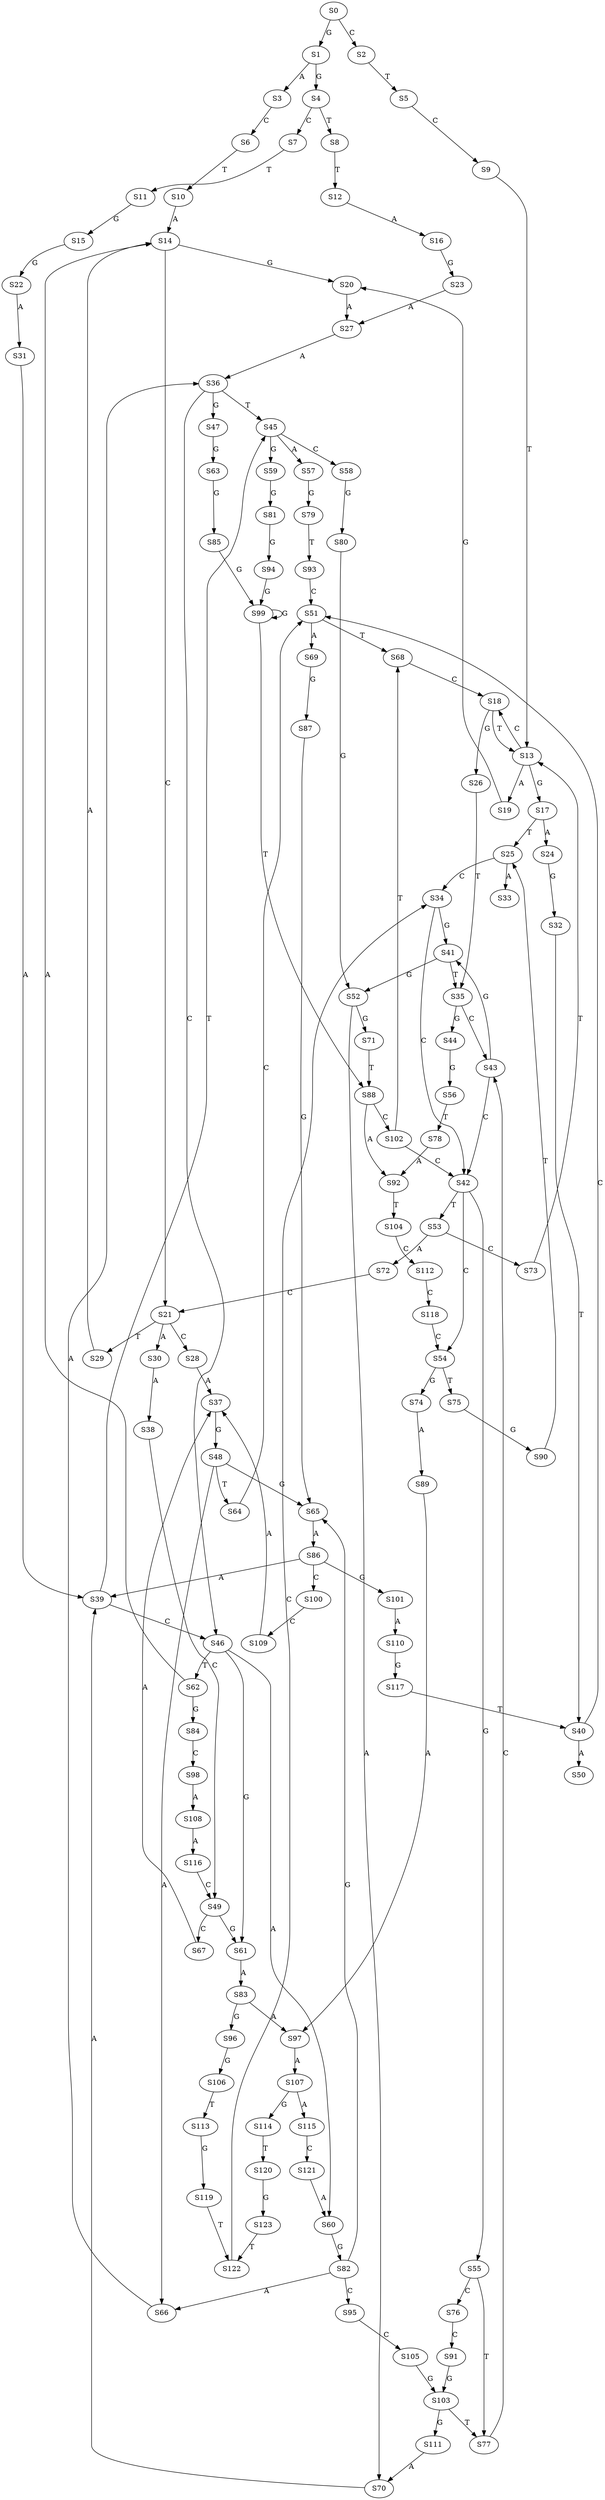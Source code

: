 strict digraph  {
	S0 -> S1 [ label = G ];
	S0 -> S2 [ label = C ];
	S1 -> S3 [ label = A ];
	S1 -> S4 [ label = G ];
	S2 -> S5 [ label = T ];
	S3 -> S6 [ label = C ];
	S4 -> S7 [ label = C ];
	S4 -> S8 [ label = T ];
	S5 -> S9 [ label = C ];
	S6 -> S10 [ label = T ];
	S7 -> S11 [ label = T ];
	S8 -> S12 [ label = T ];
	S9 -> S13 [ label = T ];
	S10 -> S14 [ label = A ];
	S11 -> S15 [ label = G ];
	S12 -> S16 [ label = A ];
	S13 -> S17 [ label = G ];
	S13 -> S18 [ label = C ];
	S13 -> S19 [ label = A ];
	S14 -> S20 [ label = G ];
	S14 -> S21 [ label = C ];
	S15 -> S22 [ label = G ];
	S16 -> S23 [ label = G ];
	S17 -> S24 [ label = A ];
	S17 -> S25 [ label = T ];
	S18 -> S13 [ label = T ];
	S18 -> S26 [ label = G ];
	S19 -> S20 [ label = G ];
	S20 -> S27 [ label = A ];
	S21 -> S28 [ label = C ];
	S21 -> S29 [ label = T ];
	S21 -> S30 [ label = A ];
	S22 -> S31 [ label = A ];
	S23 -> S27 [ label = A ];
	S24 -> S32 [ label = G ];
	S25 -> S33 [ label = A ];
	S25 -> S34 [ label = C ];
	S26 -> S35 [ label = T ];
	S27 -> S36 [ label = A ];
	S28 -> S37 [ label = A ];
	S29 -> S14 [ label = A ];
	S30 -> S38 [ label = A ];
	S31 -> S39 [ label = A ];
	S32 -> S40 [ label = T ];
	S34 -> S41 [ label = G ];
	S34 -> S42 [ label = C ];
	S35 -> S43 [ label = C ];
	S35 -> S44 [ label = G ];
	S36 -> S45 [ label = T ];
	S36 -> S46 [ label = C ];
	S36 -> S47 [ label = G ];
	S37 -> S48 [ label = G ];
	S38 -> S49 [ label = C ];
	S39 -> S45 [ label = T ];
	S39 -> S46 [ label = C ];
	S40 -> S50 [ label = A ];
	S40 -> S51 [ label = C ];
	S41 -> S52 [ label = G ];
	S41 -> S35 [ label = T ];
	S42 -> S53 [ label = T ];
	S42 -> S54 [ label = C ];
	S42 -> S55 [ label = G ];
	S43 -> S41 [ label = G ];
	S43 -> S42 [ label = C ];
	S44 -> S56 [ label = G ];
	S45 -> S57 [ label = A ];
	S45 -> S58 [ label = C ];
	S45 -> S59 [ label = G ];
	S46 -> S60 [ label = A ];
	S46 -> S61 [ label = G ];
	S46 -> S62 [ label = T ];
	S47 -> S63 [ label = G ];
	S48 -> S64 [ label = T ];
	S48 -> S65 [ label = G ];
	S48 -> S66 [ label = A ];
	S49 -> S67 [ label = C ];
	S49 -> S61 [ label = G ];
	S51 -> S68 [ label = T ];
	S51 -> S69 [ label = A ];
	S52 -> S70 [ label = A ];
	S52 -> S71 [ label = G ];
	S53 -> S72 [ label = A ];
	S53 -> S73 [ label = C ];
	S54 -> S74 [ label = G ];
	S54 -> S75 [ label = T ];
	S55 -> S76 [ label = C ];
	S55 -> S77 [ label = T ];
	S56 -> S78 [ label = T ];
	S57 -> S79 [ label = G ];
	S58 -> S80 [ label = G ];
	S59 -> S81 [ label = G ];
	S60 -> S82 [ label = G ];
	S61 -> S83 [ label = A ];
	S62 -> S84 [ label = G ];
	S62 -> S14 [ label = A ];
	S63 -> S85 [ label = G ];
	S64 -> S51 [ label = C ];
	S65 -> S86 [ label = A ];
	S66 -> S36 [ label = A ];
	S67 -> S37 [ label = A ];
	S68 -> S18 [ label = C ];
	S69 -> S87 [ label = G ];
	S70 -> S39 [ label = A ];
	S71 -> S88 [ label = T ];
	S72 -> S21 [ label = C ];
	S73 -> S13 [ label = T ];
	S74 -> S89 [ label = A ];
	S75 -> S90 [ label = G ];
	S76 -> S91 [ label = C ];
	S77 -> S43 [ label = C ];
	S78 -> S92 [ label = A ];
	S79 -> S93 [ label = T ];
	S80 -> S52 [ label = G ];
	S81 -> S94 [ label = G ];
	S82 -> S65 [ label = G ];
	S82 -> S95 [ label = C ];
	S82 -> S66 [ label = A ];
	S83 -> S96 [ label = G ];
	S83 -> S97 [ label = A ];
	S84 -> S98 [ label = C ];
	S85 -> S99 [ label = G ];
	S86 -> S39 [ label = A ];
	S86 -> S100 [ label = C ];
	S86 -> S101 [ label = G ];
	S87 -> S65 [ label = G ];
	S88 -> S92 [ label = A ];
	S88 -> S102 [ label = C ];
	S89 -> S97 [ label = A ];
	S90 -> S25 [ label = T ];
	S91 -> S103 [ label = G ];
	S92 -> S104 [ label = T ];
	S93 -> S51 [ label = C ];
	S94 -> S99 [ label = G ];
	S95 -> S105 [ label = C ];
	S96 -> S106 [ label = G ];
	S97 -> S107 [ label = A ];
	S98 -> S108 [ label = A ];
	S99 -> S88 [ label = T ];
	S99 -> S99 [ label = G ];
	S100 -> S109 [ label = C ];
	S101 -> S110 [ label = A ];
	S102 -> S42 [ label = C ];
	S102 -> S68 [ label = T ];
	S103 -> S77 [ label = T ];
	S103 -> S111 [ label = G ];
	S104 -> S112 [ label = C ];
	S105 -> S103 [ label = G ];
	S106 -> S113 [ label = T ];
	S107 -> S114 [ label = G ];
	S107 -> S115 [ label = A ];
	S108 -> S116 [ label = A ];
	S109 -> S37 [ label = A ];
	S110 -> S117 [ label = G ];
	S111 -> S70 [ label = A ];
	S112 -> S118 [ label = C ];
	S113 -> S119 [ label = G ];
	S114 -> S120 [ label = T ];
	S115 -> S121 [ label = C ];
	S116 -> S49 [ label = C ];
	S117 -> S40 [ label = T ];
	S118 -> S54 [ label = C ];
	S119 -> S122 [ label = T ];
	S120 -> S123 [ label = G ];
	S121 -> S60 [ label = A ];
	S122 -> S34 [ label = C ];
	S123 -> S122 [ label = T ];
}
